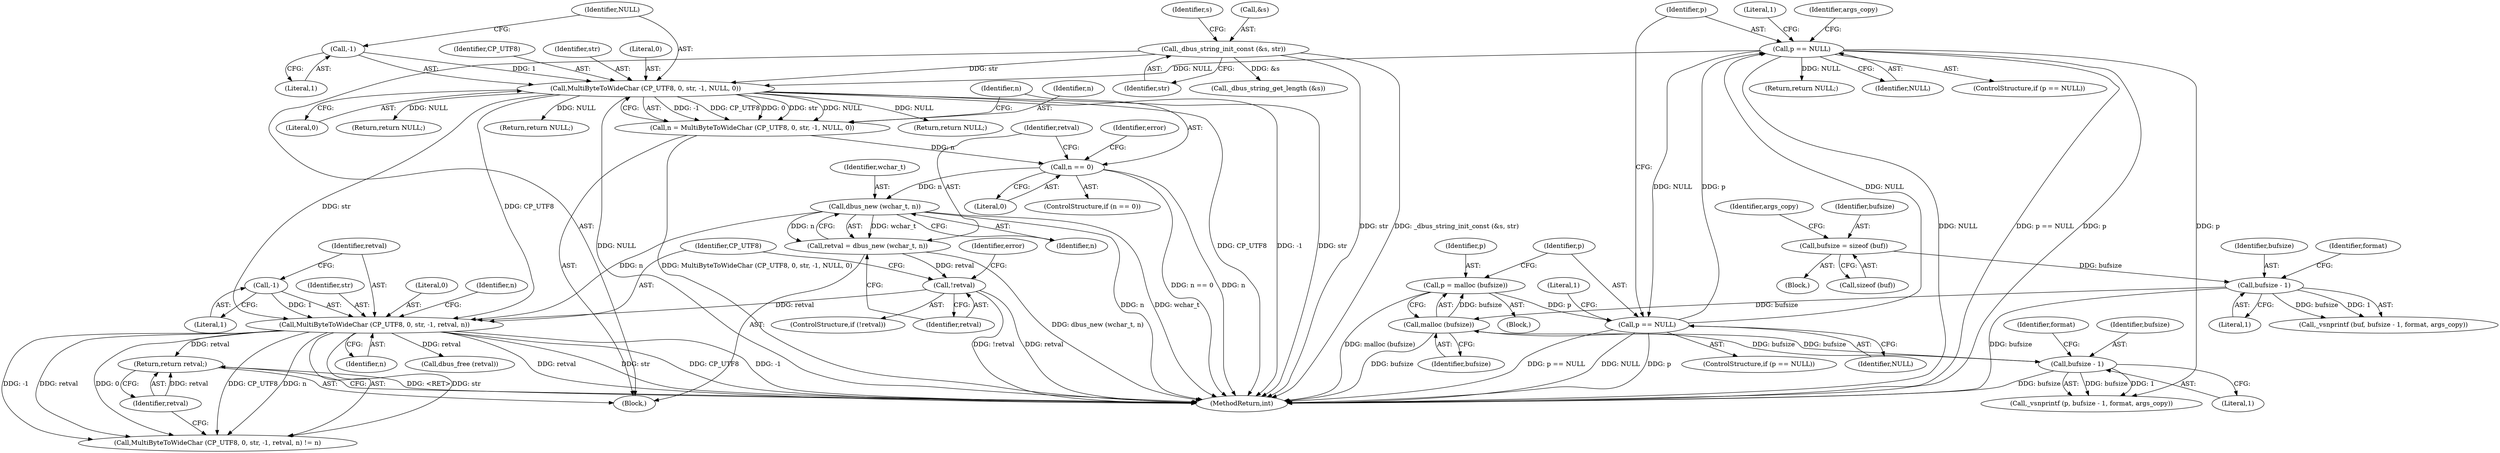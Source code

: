 digraph "0_dbus_954d75b2b64e4799f360d2a6bf9cff6d9fee37e7@pointer" {
"1000248" [label="(Return,return retval;)"];
"1000249" [label="(Identifier,retval)"];
"1000230" [label="(Call,MultiByteToWideChar (CP_UTF8, 0, str, -1, retval, n))"];
"1000197" [label="(Call,MultiByteToWideChar (CP_UTF8, 0, str, -1, NULL, 0))"];
"1000175" [label="(Call,_dbus_string_init_const (&s, str))"];
"1000201" [label="(Call,-1)"];
"1000149" [label="(Call,p == NULL)"];
"1000142" [label="(Call,p == NULL)"];
"1000137" [label="(Call,p = malloc (bufsize))"];
"1000139" [label="(Call,malloc (bufsize))"];
"1000124" [label="(Call,bufsize - 1)"];
"1000113" [label="(Call,bufsize = sizeof (buf))"];
"1000162" [label="(Call,bufsize - 1)"];
"1000234" [label="(Call,-1)"];
"1000221" [label="(Call,!retval)"];
"1000215" [label="(Call,retval = dbus_new (wchar_t, n))"];
"1000217" [label="(Call,dbus_new (wchar_t, n))"];
"1000206" [label="(Call,n == 0)"];
"1000195" [label="(Call,n = MultiByteToWideChar (CP_UTF8, 0, str, -1, NULL, 0))"];
"1000204" [label="(Literal,0)"];
"1000238" [label="(Identifier,n)"];
"1000197" [label="(Call,MultiByteToWideChar (CP_UTF8, 0, str, -1, NULL, 0))"];
"1000311" [label="(MethodReturn,int)"];
"1000125" [label="(Identifier,bufsize)"];
"1000164" [label="(Literal,1)"];
"1000138" [label="(Identifier,p)"];
"1000225" [label="(Identifier,error)"];
"1000165" [label="(Identifier,format)"];
"1000160" [label="(Call,_vsnprintf (p, bufsize - 1, format, args_copy))"];
"1000217" [label="(Call,dbus_new (wchar_t, n))"];
"1000149" [label="(Call,p == NULL)"];
"1000229" [label="(Call,MultiByteToWideChar (CP_UTF8, 0, str, -1, retval, n) != n)"];
"1000183" [label="(Identifier,s)"];
"1000203" [label="(Identifier,NULL)"];
"1000195" [label="(Call,n = MultiByteToWideChar (CP_UTF8, 0, str, -1, NULL, 0))"];
"1000141" [label="(ControlStructure,if (p == NULL))"];
"1000234" [label="(Call,-1)"];
"1000201" [label="(Call,-1)"];
"1000202" [label="(Literal,1)"];
"1000193" [label="(Return,return NULL;)"];
"1000137" [label="(Call,p = malloc (bufsize))"];
"1000163" [label="(Identifier,bufsize)"];
"1000213" [label="(Return,return NULL;)"];
"1000216" [label="(Identifier,retval)"];
"1000219" [label="(Identifier,n)"];
"1000218" [label="(Identifier,wchar_t)"];
"1000236" [label="(Identifier,retval)"];
"1000198" [label="(Identifier,CP_UTF8)"];
"1000176" [label="(Call,&s)"];
"1000156" [label="(Identifier,args_copy)"];
"1000122" [label="(Call,_vsnprintf (buf, bufsize - 1, format, args_copy))"];
"1000127" [label="(Identifier,format)"];
"1000150" [label="(Identifier,p)"];
"1000144" [label="(Identifier,NULL)"];
"1000136" [label="(Block,)"];
"1000114" [label="(Identifier,bufsize)"];
"1000220" [label="(ControlStructure,if (!retval))"];
"1000200" [label="(Identifier,str)"];
"1000248" [label="(Return,return retval;)"];
"1000154" [label="(Literal,1)"];
"1000207" [label="(Identifier,n)"];
"1000205" [label="(ControlStructure,if (n == 0))"];
"1000221" [label="(Call,!retval)"];
"1000240" [label="(Call,dbus_free (retval))"];
"1000151" [label="(Identifier,NULL)"];
"1000222" [label="(Identifier,retval)"];
"1000126" [label="(Literal,1)"];
"1000124" [label="(Call,bufsize - 1)"];
"1000199" [label="(Literal,0)"];
"1000235" [label="(Literal,1)"];
"1000148" [label="(ControlStructure,if (p == NULL))"];
"1000162" [label="(Call,bufsize - 1)"];
"1000211" [label="(Identifier,error)"];
"1000113" [label="(Call,bufsize = sizeof (buf))"];
"1000231" [label="(Identifier,CP_UTF8)"];
"1000226" [label="(Return,return NULL;)"];
"1000178" [label="(Identifier,str)"];
"1000185" [label="(Call,_dbus_string_get_length (&s))"];
"1000142" [label="(Call,p == NULL)"];
"1000147" [label="(Literal,1)"];
"1000108" [label="(Block,)"];
"1000140" [label="(Identifier,bufsize)"];
"1000237" [label="(Identifier,n)"];
"1000233" [label="(Identifier,str)"];
"1000206" [label="(Call,n == 0)"];
"1000115" [label="(Call,sizeof (buf))"];
"1000143" [label="(Identifier,p)"];
"1000208" [label="(Literal,0)"];
"1000171" [label="(Block,)"];
"1000230" [label="(Call,MultiByteToWideChar (CP_UTF8, 0, str, -1, retval, n))"];
"1000139" [label="(Call,malloc (bufsize))"];
"1000215" [label="(Call,retval = dbus_new (wchar_t, n))"];
"1000175" [label="(Call,_dbus_string_init_const (&s, str))"];
"1000249" [label="(Identifier,retval)"];
"1000118" [label="(Identifier,args_copy)"];
"1000246" [label="(Return,return NULL;)"];
"1000232" [label="(Literal,0)"];
"1000196" [label="(Identifier,n)"];
"1000248" -> "1000171"  [label="AST: "];
"1000248" -> "1000249"  [label="CFG: "];
"1000249" -> "1000248"  [label="AST: "];
"1000311" -> "1000248"  [label="CFG: "];
"1000248" -> "1000311"  [label="DDG: <RET>"];
"1000249" -> "1000248"  [label="DDG: retval"];
"1000230" -> "1000248"  [label="DDG: retval"];
"1000249" -> "1000229"  [label="CFG: "];
"1000230" -> "1000229"  [label="AST: "];
"1000230" -> "1000237"  [label="CFG: "];
"1000231" -> "1000230"  [label="AST: "];
"1000232" -> "1000230"  [label="AST: "];
"1000233" -> "1000230"  [label="AST: "];
"1000234" -> "1000230"  [label="AST: "];
"1000236" -> "1000230"  [label="AST: "];
"1000237" -> "1000230"  [label="AST: "];
"1000238" -> "1000230"  [label="CFG: "];
"1000230" -> "1000311"  [label="DDG: retval"];
"1000230" -> "1000311"  [label="DDG: str"];
"1000230" -> "1000311"  [label="DDG: CP_UTF8"];
"1000230" -> "1000311"  [label="DDG: -1"];
"1000230" -> "1000229"  [label="DDG: str"];
"1000230" -> "1000229"  [label="DDG: -1"];
"1000230" -> "1000229"  [label="DDG: retval"];
"1000230" -> "1000229"  [label="DDG: 0"];
"1000230" -> "1000229"  [label="DDG: CP_UTF8"];
"1000230" -> "1000229"  [label="DDG: n"];
"1000197" -> "1000230"  [label="DDG: CP_UTF8"];
"1000197" -> "1000230"  [label="DDG: str"];
"1000234" -> "1000230"  [label="DDG: 1"];
"1000221" -> "1000230"  [label="DDG: retval"];
"1000217" -> "1000230"  [label="DDG: n"];
"1000230" -> "1000240"  [label="DDG: retval"];
"1000197" -> "1000195"  [label="AST: "];
"1000197" -> "1000204"  [label="CFG: "];
"1000198" -> "1000197"  [label="AST: "];
"1000199" -> "1000197"  [label="AST: "];
"1000200" -> "1000197"  [label="AST: "];
"1000201" -> "1000197"  [label="AST: "];
"1000203" -> "1000197"  [label="AST: "];
"1000204" -> "1000197"  [label="AST: "];
"1000195" -> "1000197"  [label="CFG: "];
"1000197" -> "1000311"  [label="DDG: -1"];
"1000197" -> "1000311"  [label="DDG: str"];
"1000197" -> "1000311"  [label="DDG: NULL"];
"1000197" -> "1000311"  [label="DDG: CP_UTF8"];
"1000197" -> "1000195"  [label="DDG: -1"];
"1000197" -> "1000195"  [label="DDG: CP_UTF8"];
"1000197" -> "1000195"  [label="DDG: 0"];
"1000197" -> "1000195"  [label="DDG: str"];
"1000197" -> "1000195"  [label="DDG: NULL"];
"1000175" -> "1000197"  [label="DDG: str"];
"1000201" -> "1000197"  [label="DDG: 1"];
"1000149" -> "1000197"  [label="DDG: NULL"];
"1000197" -> "1000213"  [label="DDG: NULL"];
"1000197" -> "1000226"  [label="DDG: NULL"];
"1000197" -> "1000246"  [label="DDG: NULL"];
"1000175" -> "1000171"  [label="AST: "];
"1000175" -> "1000178"  [label="CFG: "];
"1000176" -> "1000175"  [label="AST: "];
"1000178" -> "1000175"  [label="AST: "];
"1000183" -> "1000175"  [label="CFG: "];
"1000175" -> "1000311"  [label="DDG: str"];
"1000175" -> "1000311"  [label="DDG: _dbus_string_init_const (&s, str)"];
"1000175" -> "1000185"  [label="DDG: &s"];
"1000201" -> "1000202"  [label="CFG: "];
"1000202" -> "1000201"  [label="AST: "];
"1000203" -> "1000201"  [label="CFG: "];
"1000149" -> "1000148"  [label="AST: "];
"1000149" -> "1000151"  [label="CFG: "];
"1000150" -> "1000149"  [label="AST: "];
"1000151" -> "1000149"  [label="AST: "];
"1000154" -> "1000149"  [label="CFG: "];
"1000156" -> "1000149"  [label="CFG: "];
"1000149" -> "1000311"  [label="DDG: NULL"];
"1000149" -> "1000311"  [label="DDG: p == NULL"];
"1000149" -> "1000311"  [label="DDG: p"];
"1000149" -> "1000142"  [label="DDG: NULL"];
"1000142" -> "1000149"  [label="DDG: p"];
"1000142" -> "1000149"  [label="DDG: NULL"];
"1000149" -> "1000160"  [label="DDG: p"];
"1000149" -> "1000193"  [label="DDG: NULL"];
"1000142" -> "1000141"  [label="AST: "];
"1000142" -> "1000144"  [label="CFG: "];
"1000143" -> "1000142"  [label="AST: "];
"1000144" -> "1000142"  [label="AST: "];
"1000147" -> "1000142"  [label="CFG: "];
"1000150" -> "1000142"  [label="CFG: "];
"1000142" -> "1000311"  [label="DDG: p == NULL"];
"1000142" -> "1000311"  [label="DDG: NULL"];
"1000142" -> "1000311"  [label="DDG: p"];
"1000137" -> "1000142"  [label="DDG: p"];
"1000137" -> "1000136"  [label="AST: "];
"1000137" -> "1000139"  [label="CFG: "];
"1000138" -> "1000137"  [label="AST: "];
"1000139" -> "1000137"  [label="AST: "];
"1000143" -> "1000137"  [label="CFG: "];
"1000137" -> "1000311"  [label="DDG: malloc (bufsize)"];
"1000139" -> "1000137"  [label="DDG: bufsize"];
"1000139" -> "1000140"  [label="CFG: "];
"1000140" -> "1000139"  [label="AST: "];
"1000139" -> "1000311"  [label="DDG: bufsize"];
"1000124" -> "1000139"  [label="DDG: bufsize"];
"1000162" -> "1000139"  [label="DDG: bufsize"];
"1000139" -> "1000162"  [label="DDG: bufsize"];
"1000124" -> "1000122"  [label="AST: "];
"1000124" -> "1000126"  [label="CFG: "];
"1000125" -> "1000124"  [label="AST: "];
"1000126" -> "1000124"  [label="AST: "];
"1000127" -> "1000124"  [label="CFG: "];
"1000124" -> "1000311"  [label="DDG: bufsize"];
"1000124" -> "1000122"  [label="DDG: bufsize"];
"1000124" -> "1000122"  [label="DDG: 1"];
"1000113" -> "1000124"  [label="DDG: bufsize"];
"1000113" -> "1000108"  [label="AST: "];
"1000113" -> "1000115"  [label="CFG: "];
"1000114" -> "1000113"  [label="AST: "];
"1000115" -> "1000113"  [label="AST: "];
"1000118" -> "1000113"  [label="CFG: "];
"1000162" -> "1000160"  [label="AST: "];
"1000162" -> "1000164"  [label="CFG: "];
"1000163" -> "1000162"  [label="AST: "];
"1000164" -> "1000162"  [label="AST: "];
"1000165" -> "1000162"  [label="CFG: "];
"1000162" -> "1000311"  [label="DDG: bufsize"];
"1000162" -> "1000160"  [label="DDG: bufsize"];
"1000162" -> "1000160"  [label="DDG: 1"];
"1000234" -> "1000235"  [label="CFG: "];
"1000235" -> "1000234"  [label="AST: "];
"1000236" -> "1000234"  [label="CFG: "];
"1000221" -> "1000220"  [label="AST: "];
"1000221" -> "1000222"  [label="CFG: "];
"1000222" -> "1000221"  [label="AST: "];
"1000225" -> "1000221"  [label="CFG: "];
"1000231" -> "1000221"  [label="CFG: "];
"1000221" -> "1000311"  [label="DDG: !retval"];
"1000221" -> "1000311"  [label="DDG: retval"];
"1000215" -> "1000221"  [label="DDG: retval"];
"1000215" -> "1000171"  [label="AST: "];
"1000215" -> "1000217"  [label="CFG: "];
"1000216" -> "1000215"  [label="AST: "];
"1000217" -> "1000215"  [label="AST: "];
"1000222" -> "1000215"  [label="CFG: "];
"1000215" -> "1000311"  [label="DDG: dbus_new (wchar_t, n)"];
"1000217" -> "1000215"  [label="DDG: wchar_t"];
"1000217" -> "1000215"  [label="DDG: n"];
"1000217" -> "1000219"  [label="CFG: "];
"1000218" -> "1000217"  [label="AST: "];
"1000219" -> "1000217"  [label="AST: "];
"1000217" -> "1000311"  [label="DDG: n"];
"1000217" -> "1000311"  [label="DDG: wchar_t"];
"1000206" -> "1000217"  [label="DDG: n"];
"1000206" -> "1000205"  [label="AST: "];
"1000206" -> "1000208"  [label="CFG: "];
"1000207" -> "1000206"  [label="AST: "];
"1000208" -> "1000206"  [label="AST: "];
"1000211" -> "1000206"  [label="CFG: "];
"1000216" -> "1000206"  [label="CFG: "];
"1000206" -> "1000311"  [label="DDG: n == 0"];
"1000206" -> "1000311"  [label="DDG: n"];
"1000195" -> "1000206"  [label="DDG: n"];
"1000195" -> "1000171"  [label="AST: "];
"1000196" -> "1000195"  [label="AST: "];
"1000207" -> "1000195"  [label="CFG: "];
"1000195" -> "1000311"  [label="DDG: MultiByteToWideChar (CP_UTF8, 0, str, -1, NULL, 0)"];
}
